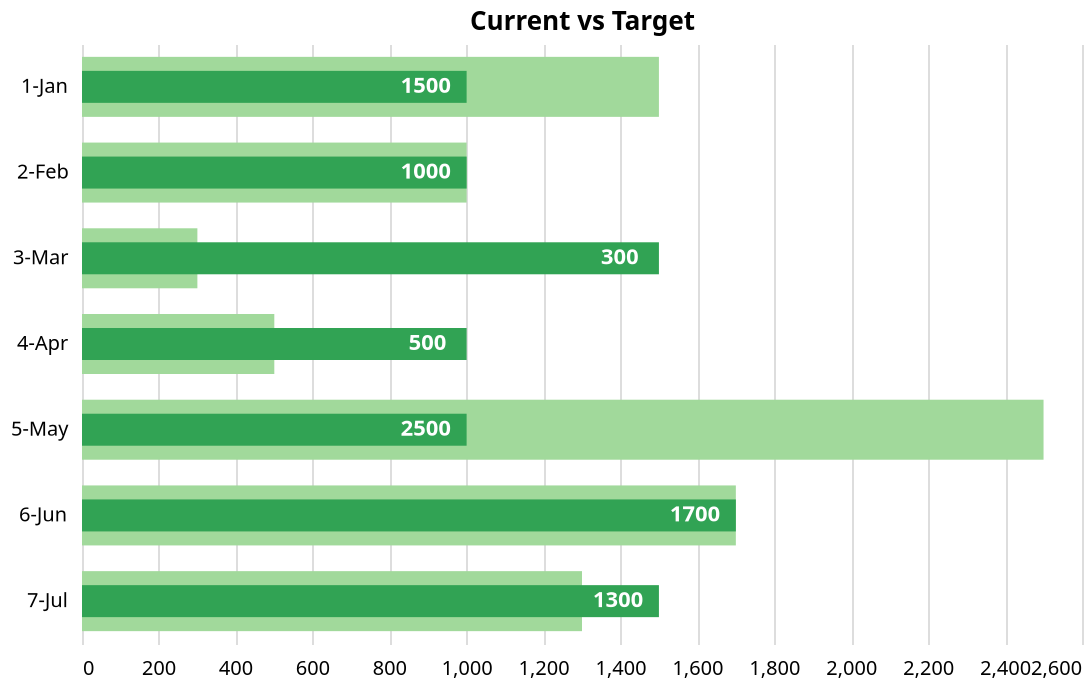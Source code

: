{"$schema":"https://vega.github.io/schema/vega-lite/v2.json","title":"Current vs Target","width":500,"height":300,"data":{"values":[{"current":1500,"target":1000,"date":"1-Jan"},{"current":1000,"target":1000,"date":"2-Feb"},{"current":300,"target":1500,"date":"3-Mar"},{"current":500,"target":1000,"date":"4-Apr"},{"current":2500,"target":1000,"date":"5-May"},{"current":1700,"target":1700,"date":"6-Jun"},{"current":1300,"target":1500,"date":"7-Jul"}]},"layer":[{"mark":{"type":"bar","fill":"#a1d99b"},"encoding":{"y":{"field":"date","type":"nominal","scale":{"paddingInner":0.3},"axis":{"title":""}},"x":{"field":"current","type":"quantitative","axis":{"title":""}}}},{"mark":{"type":"rule","strokeWidth":16},"encoding":{"x":{"field":"target","type":"quantitative","axis":{"title":""}},"y":{"field":"date","type":"nominal","scale":{"zero":false}},"color":{"value":"#31a354"}}},{"mark":{"type":"text","align":"center","baseline":"middle","dx":-20,"color":"#fff","fontWeight":600},"encoding":{"y":{"field":"date","type":"nominal"},"x":{"field":"target","type":"quantitative"},"text":{"field":"current","type":"quantitative"}}}],"config":{"axis":{"ticks":false,"domain":false,"labelPadding":7},"view":{"strokeWidth":0}}}